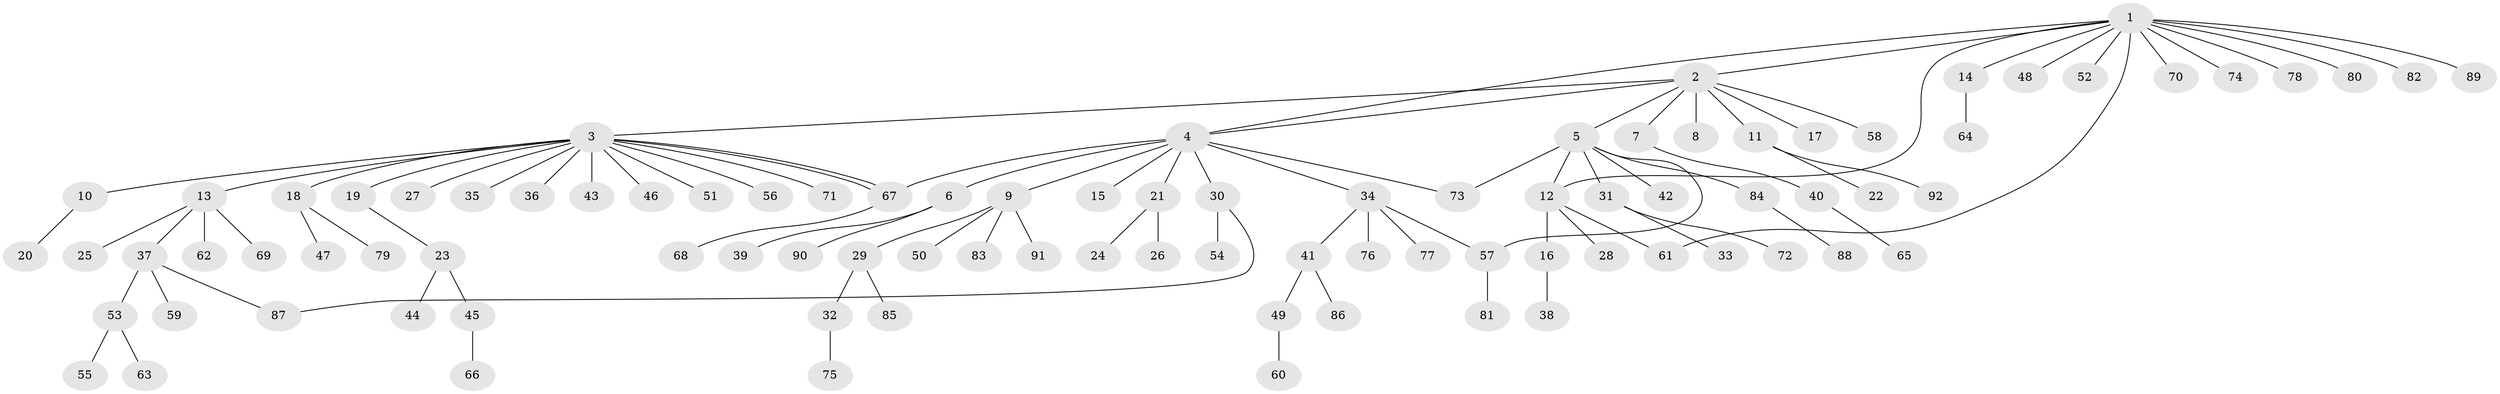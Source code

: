 // coarse degree distribution, {12: 0.01818181818181818, 7: 0.01818181818181818, 15: 0.01818181818181818, 10: 0.01818181818181818, 8: 0.01818181818181818, 3: 0.07272727272727272, 2: 0.10909090909090909, 1: 0.6909090909090909, 4: 0.03636363636363636}
// Generated by graph-tools (version 1.1) at 2025/18/03/04/25 18:18:05]
// undirected, 92 vertices, 99 edges
graph export_dot {
graph [start="1"]
  node [color=gray90,style=filled];
  1;
  2;
  3;
  4;
  5;
  6;
  7;
  8;
  9;
  10;
  11;
  12;
  13;
  14;
  15;
  16;
  17;
  18;
  19;
  20;
  21;
  22;
  23;
  24;
  25;
  26;
  27;
  28;
  29;
  30;
  31;
  32;
  33;
  34;
  35;
  36;
  37;
  38;
  39;
  40;
  41;
  42;
  43;
  44;
  45;
  46;
  47;
  48;
  49;
  50;
  51;
  52;
  53;
  54;
  55;
  56;
  57;
  58;
  59;
  60;
  61;
  62;
  63;
  64;
  65;
  66;
  67;
  68;
  69;
  70;
  71;
  72;
  73;
  74;
  75;
  76;
  77;
  78;
  79;
  80;
  81;
  82;
  83;
  84;
  85;
  86;
  87;
  88;
  89;
  90;
  91;
  92;
  1 -- 2;
  1 -- 4;
  1 -- 12;
  1 -- 14;
  1 -- 48;
  1 -- 52;
  1 -- 61;
  1 -- 70;
  1 -- 74;
  1 -- 78;
  1 -- 80;
  1 -- 82;
  1 -- 89;
  2 -- 3;
  2 -- 4;
  2 -- 5;
  2 -- 7;
  2 -- 8;
  2 -- 11;
  2 -- 17;
  2 -- 58;
  3 -- 10;
  3 -- 13;
  3 -- 18;
  3 -- 19;
  3 -- 27;
  3 -- 35;
  3 -- 36;
  3 -- 43;
  3 -- 46;
  3 -- 51;
  3 -- 56;
  3 -- 67;
  3 -- 67;
  3 -- 71;
  4 -- 6;
  4 -- 9;
  4 -- 15;
  4 -- 21;
  4 -- 30;
  4 -- 34;
  4 -- 67;
  4 -- 73;
  5 -- 12;
  5 -- 31;
  5 -- 42;
  5 -- 57;
  5 -- 73;
  5 -- 84;
  6 -- 39;
  6 -- 90;
  7 -- 40;
  9 -- 29;
  9 -- 50;
  9 -- 83;
  9 -- 91;
  10 -- 20;
  11 -- 22;
  11 -- 92;
  12 -- 16;
  12 -- 28;
  12 -- 61;
  13 -- 25;
  13 -- 37;
  13 -- 62;
  13 -- 69;
  14 -- 64;
  16 -- 38;
  18 -- 47;
  18 -- 79;
  19 -- 23;
  21 -- 24;
  21 -- 26;
  23 -- 44;
  23 -- 45;
  29 -- 32;
  29 -- 85;
  30 -- 54;
  30 -- 87;
  31 -- 33;
  31 -- 72;
  32 -- 75;
  34 -- 41;
  34 -- 57;
  34 -- 76;
  34 -- 77;
  37 -- 53;
  37 -- 59;
  37 -- 87;
  40 -- 65;
  41 -- 49;
  41 -- 86;
  45 -- 66;
  49 -- 60;
  53 -- 55;
  53 -- 63;
  57 -- 81;
  67 -- 68;
  84 -- 88;
}
